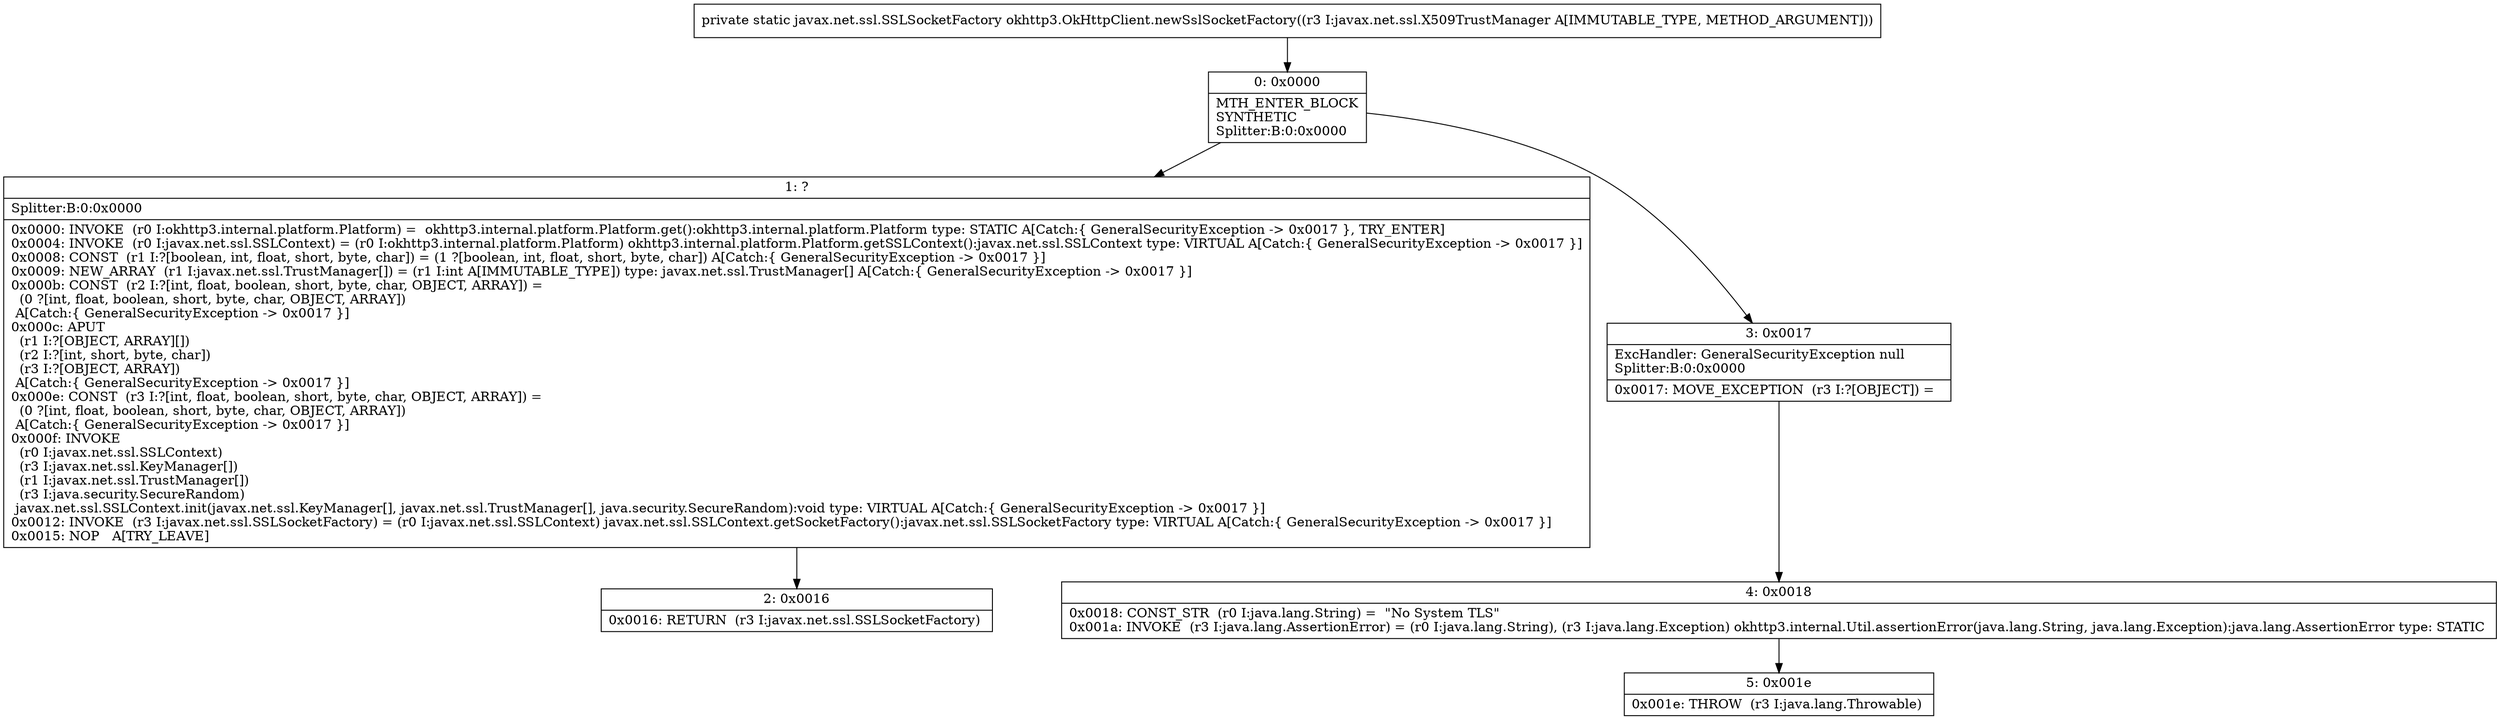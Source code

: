 digraph "CFG forokhttp3.OkHttpClient.newSslSocketFactory(Ljavax\/net\/ssl\/X509TrustManager;)Ljavax\/net\/ssl\/SSLSocketFactory;" {
Node_0 [shape=record,label="{0\:\ 0x0000|MTH_ENTER_BLOCK\lSYNTHETIC\lSplitter:B:0:0x0000\l}"];
Node_1 [shape=record,label="{1\:\ ?|Splitter:B:0:0x0000\l|0x0000: INVOKE  (r0 I:okhttp3.internal.platform.Platform) =  okhttp3.internal.platform.Platform.get():okhttp3.internal.platform.Platform type: STATIC A[Catch:\{ GeneralSecurityException \-\> 0x0017 \}, TRY_ENTER]\l0x0004: INVOKE  (r0 I:javax.net.ssl.SSLContext) = (r0 I:okhttp3.internal.platform.Platform) okhttp3.internal.platform.Platform.getSSLContext():javax.net.ssl.SSLContext type: VIRTUAL A[Catch:\{ GeneralSecurityException \-\> 0x0017 \}]\l0x0008: CONST  (r1 I:?[boolean, int, float, short, byte, char]) = (1 ?[boolean, int, float, short, byte, char]) A[Catch:\{ GeneralSecurityException \-\> 0x0017 \}]\l0x0009: NEW_ARRAY  (r1 I:javax.net.ssl.TrustManager[]) = (r1 I:int A[IMMUTABLE_TYPE]) type: javax.net.ssl.TrustManager[] A[Catch:\{ GeneralSecurityException \-\> 0x0017 \}]\l0x000b: CONST  (r2 I:?[int, float, boolean, short, byte, char, OBJECT, ARRAY]) = \l  (0 ?[int, float, boolean, short, byte, char, OBJECT, ARRAY])\l A[Catch:\{ GeneralSecurityException \-\> 0x0017 \}]\l0x000c: APUT  \l  (r1 I:?[OBJECT, ARRAY][])\l  (r2 I:?[int, short, byte, char])\l  (r3 I:?[OBJECT, ARRAY])\l A[Catch:\{ GeneralSecurityException \-\> 0x0017 \}]\l0x000e: CONST  (r3 I:?[int, float, boolean, short, byte, char, OBJECT, ARRAY]) = \l  (0 ?[int, float, boolean, short, byte, char, OBJECT, ARRAY])\l A[Catch:\{ GeneralSecurityException \-\> 0x0017 \}]\l0x000f: INVOKE  \l  (r0 I:javax.net.ssl.SSLContext)\l  (r3 I:javax.net.ssl.KeyManager[])\l  (r1 I:javax.net.ssl.TrustManager[])\l  (r3 I:java.security.SecureRandom)\l javax.net.ssl.SSLContext.init(javax.net.ssl.KeyManager[], javax.net.ssl.TrustManager[], java.security.SecureRandom):void type: VIRTUAL A[Catch:\{ GeneralSecurityException \-\> 0x0017 \}]\l0x0012: INVOKE  (r3 I:javax.net.ssl.SSLSocketFactory) = (r0 I:javax.net.ssl.SSLContext) javax.net.ssl.SSLContext.getSocketFactory():javax.net.ssl.SSLSocketFactory type: VIRTUAL A[Catch:\{ GeneralSecurityException \-\> 0x0017 \}]\l0x0015: NOP   A[TRY_LEAVE]\l}"];
Node_2 [shape=record,label="{2\:\ 0x0016|0x0016: RETURN  (r3 I:javax.net.ssl.SSLSocketFactory) \l}"];
Node_3 [shape=record,label="{3\:\ 0x0017|ExcHandler: GeneralSecurityException null\lSplitter:B:0:0x0000\l|0x0017: MOVE_EXCEPTION  (r3 I:?[OBJECT]) =  \l}"];
Node_4 [shape=record,label="{4\:\ 0x0018|0x0018: CONST_STR  (r0 I:java.lang.String) =  \"No System TLS\" \l0x001a: INVOKE  (r3 I:java.lang.AssertionError) = (r0 I:java.lang.String), (r3 I:java.lang.Exception) okhttp3.internal.Util.assertionError(java.lang.String, java.lang.Exception):java.lang.AssertionError type: STATIC \l}"];
Node_5 [shape=record,label="{5\:\ 0x001e|0x001e: THROW  (r3 I:java.lang.Throwable) \l}"];
MethodNode[shape=record,label="{private static javax.net.ssl.SSLSocketFactory okhttp3.OkHttpClient.newSslSocketFactory((r3 I:javax.net.ssl.X509TrustManager A[IMMUTABLE_TYPE, METHOD_ARGUMENT])) }"];
MethodNode -> Node_0;
Node_0 -> Node_1;
Node_0 -> Node_3;
Node_1 -> Node_2;
Node_3 -> Node_4;
Node_4 -> Node_5;
}

